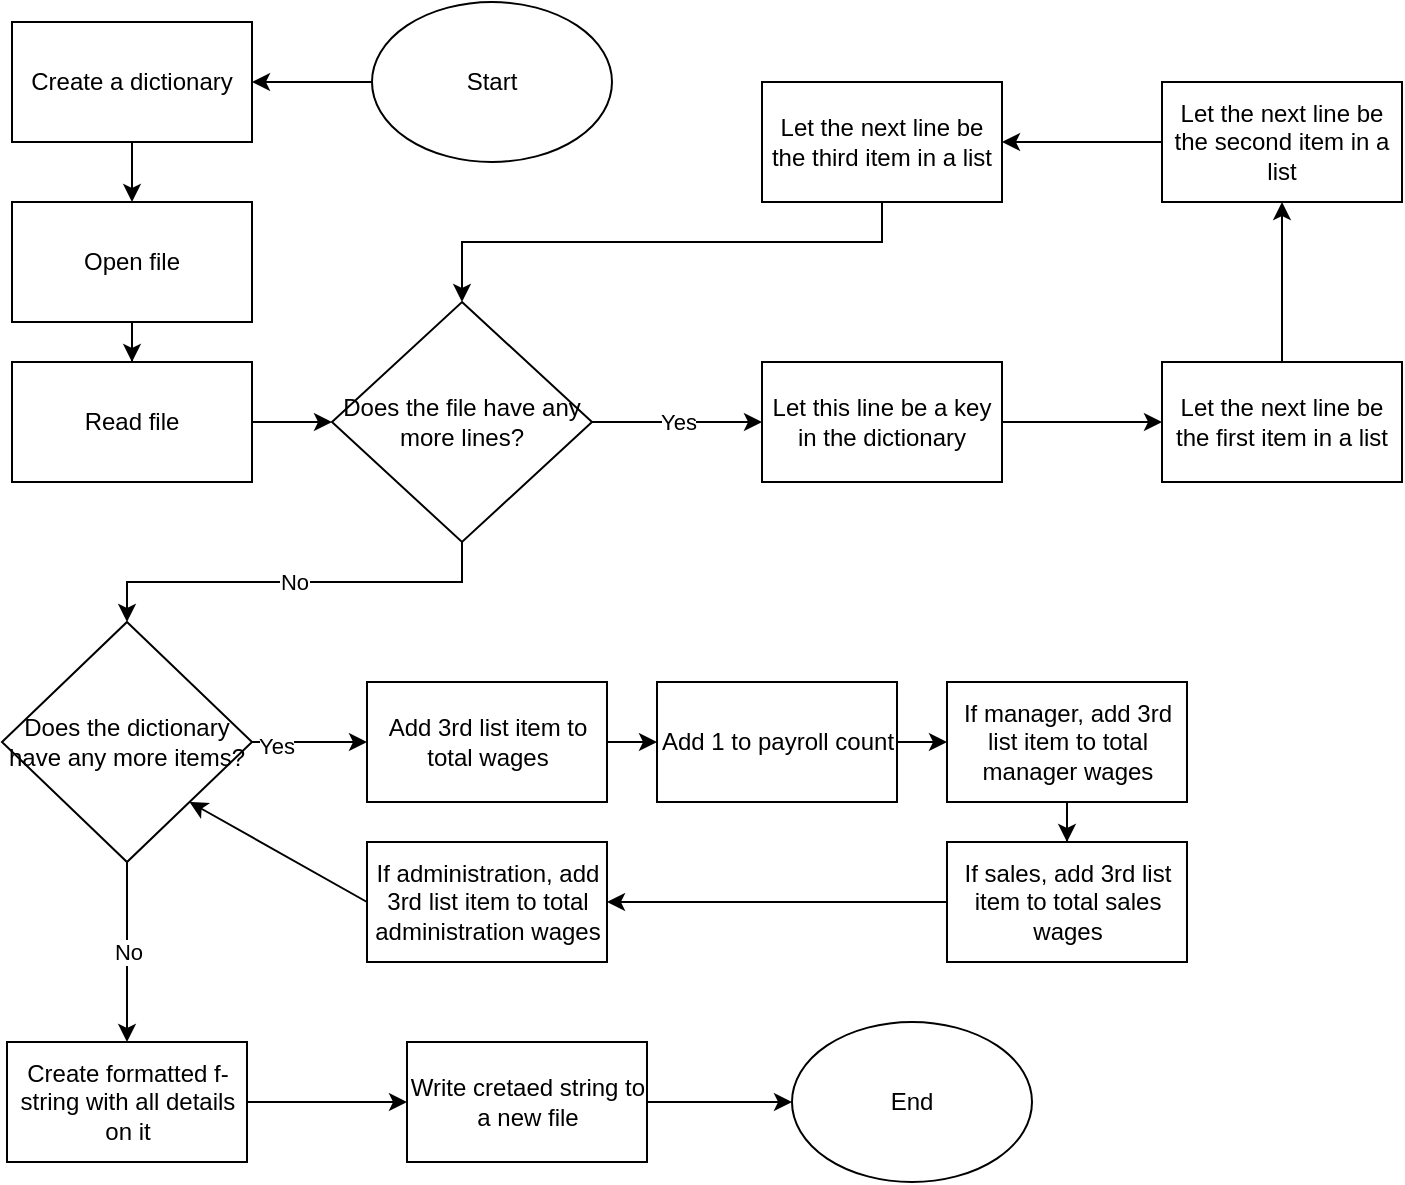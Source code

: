 <mxfile version="22.1.5" type="device">
  <diagram name="Page-1" id="kew3v9ed8BzsvsX9wPct">
    <mxGraphModel dx="1195" dy="652" grid="1" gridSize="10" guides="1" tooltips="1" connect="1" arrows="1" fold="1" page="1" pageScale="1" pageWidth="850" pageHeight="1100" math="0" shadow="0">
      <root>
        <mxCell id="0" />
        <mxCell id="1" parent="0" />
        <mxCell id="4igqI_ggyg1ziFUCglI0-17" value="" style="edgeStyle=orthogonalEdgeStyle;rounded=0;orthogonalLoop=1;jettySize=auto;html=1;" parent="1" source="4igqI_ggyg1ziFUCglI0-1" target="4igqI_ggyg1ziFUCglI0-16" edge="1">
          <mxGeometry relative="1" as="geometry" />
        </mxCell>
        <mxCell id="4igqI_ggyg1ziFUCglI0-1" value="Start" style="ellipse;whiteSpace=wrap;html=1;" parent="1" vertex="1">
          <mxGeometry x="250" y="20" width="120" height="80" as="geometry" />
        </mxCell>
        <mxCell id="4igqI_ggyg1ziFUCglI0-5" value="" style="edgeStyle=orthogonalEdgeStyle;rounded=0;orthogonalLoop=1;jettySize=auto;html=1;" parent="1" source="4igqI_ggyg1ziFUCglI0-2" target="4igqI_ggyg1ziFUCglI0-4" edge="1">
          <mxGeometry relative="1" as="geometry" />
        </mxCell>
        <mxCell id="4igqI_ggyg1ziFUCglI0-2" value="Open file" style="whiteSpace=wrap;html=1;" parent="1" vertex="1">
          <mxGeometry x="70" y="120" width="120" height="60" as="geometry" />
        </mxCell>
        <mxCell id="4igqI_ggyg1ziFUCglI0-7" value="" style="edgeStyle=orthogonalEdgeStyle;rounded=0;orthogonalLoop=1;jettySize=auto;html=1;" parent="1" source="4igqI_ggyg1ziFUCglI0-4" target="4igqI_ggyg1ziFUCglI0-6" edge="1">
          <mxGeometry relative="1" as="geometry" />
        </mxCell>
        <mxCell id="4igqI_ggyg1ziFUCglI0-4" value="Read file" style="whiteSpace=wrap;html=1;" parent="1" vertex="1">
          <mxGeometry x="70" y="200" width="120" height="60" as="geometry" />
        </mxCell>
        <mxCell id="4igqI_ggyg1ziFUCglI0-15" value="Yes" style="edgeStyle=orthogonalEdgeStyle;rounded=0;orthogonalLoop=1;jettySize=auto;html=1;" parent="1" source="4igqI_ggyg1ziFUCglI0-6" target="4igqI_ggyg1ziFUCglI0-14" edge="1">
          <mxGeometry relative="1" as="geometry" />
        </mxCell>
        <mxCell id="_evGZ0kZnJW3w8cRXoGL-3" value="No" style="edgeStyle=orthogonalEdgeStyle;rounded=0;orthogonalLoop=1;jettySize=auto;html=1;exitX=0.5;exitY=1;exitDx=0;exitDy=0;" edge="1" parent="1" source="4igqI_ggyg1ziFUCglI0-6" target="_evGZ0kZnJW3w8cRXoGL-1">
          <mxGeometry relative="1" as="geometry" />
        </mxCell>
        <mxCell id="4igqI_ggyg1ziFUCglI0-6" value="Does the file have any more lines?" style="rhombus;whiteSpace=wrap;html=1;" parent="1" vertex="1">
          <mxGeometry x="230" y="170" width="130" height="120" as="geometry" />
        </mxCell>
        <mxCell id="4igqI_ggyg1ziFUCglI0-20" value="" style="edgeStyle=orthogonalEdgeStyle;rounded=0;orthogonalLoop=1;jettySize=auto;html=1;" parent="1" source="4igqI_ggyg1ziFUCglI0-14" target="4igqI_ggyg1ziFUCglI0-19" edge="1">
          <mxGeometry relative="1" as="geometry" />
        </mxCell>
        <mxCell id="4igqI_ggyg1ziFUCglI0-14" value="Let this line be a key in the dictionary" style="whiteSpace=wrap;html=1;" parent="1" vertex="1">
          <mxGeometry x="445" y="200" width="120" height="60" as="geometry" />
        </mxCell>
        <mxCell id="4igqI_ggyg1ziFUCglI0-18" value="" style="edgeStyle=orthogonalEdgeStyle;rounded=0;orthogonalLoop=1;jettySize=auto;html=1;" parent="1" source="4igqI_ggyg1ziFUCglI0-16" target="4igqI_ggyg1ziFUCglI0-2" edge="1">
          <mxGeometry relative="1" as="geometry" />
        </mxCell>
        <mxCell id="4igqI_ggyg1ziFUCglI0-16" value="Create a dictionary" style="whiteSpace=wrap;html=1;" parent="1" vertex="1">
          <mxGeometry x="70" y="30" width="120" height="60" as="geometry" />
        </mxCell>
        <mxCell id="4igqI_ggyg1ziFUCglI0-22" value="" style="edgeStyle=orthogonalEdgeStyle;rounded=0;orthogonalLoop=1;jettySize=auto;html=1;" parent="1" source="4igqI_ggyg1ziFUCglI0-19" target="4igqI_ggyg1ziFUCglI0-21" edge="1">
          <mxGeometry relative="1" as="geometry" />
        </mxCell>
        <mxCell id="4igqI_ggyg1ziFUCglI0-19" value="Let the next line be the first item in a list" style="whiteSpace=wrap;html=1;" parent="1" vertex="1">
          <mxGeometry x="645" y="200" width="120" height="60" as="geometry" />
        </mxCell>
        <mxCell id="4igqI_ggyg1ziFUCglI0-24" value="" style="edgeStyle=orthogonalEdgeStyle;rounded=0;orthogonalLoop=1;jettySize=auto;html=1;" parent="1" source="4igqI_ggyg1ziFUCglI0-21" target="4igqI_ggyg1ziFUCglI0-23" edge="1">
          <mxGeometry relative="1" as="geometry" />
        </mxCell>
        <mxCell id="4igqI_ggyg1ziFUCglI0-21" value="Let the next line be the second item in a list" style="whiteSpace=wrap;html=1;" parent="1" vertex="1">
          <mxGeometry x="645" y="60" width="120" height="60" as="geometry" />
        </mxCell>
        <mxCell id="4igqI_ggyg1ziFUCglI0-27" value="" style="edgeStyle=orthogonalEdgeStyle;rounded=0;orthogonalLoop=1;jettySize=auto;html=1;entryX=0.5;entryY=0;entryDx=0;entryDy=0;" parent="1" source="4igqI_ggyg1ziFUCglI0-23" target="4igqI_ggyg1ziFUCglI0-6" edge="1">
          <mxGeometry relative="1" as="geometry">
            <Array as="points">
              <mxPoint x="505" y="140" />
              <mxPoint x="295" y="140" />
            </Array>
          </mxGeometry>
        </mxCell>
        <mxCell id="4igqI_ggyg1ziFUCglI0-23" value="Let the next line be the third item in a list" style="whiteSpace=wrap;html=1;" parent="1" vertex="1">
          <mxGeometry x="445" y="60" width="120" height="60" as="geometry" />
        </mxCell>
        <mxCell id="_evGZ0kZnJW3w8cRXoGL-5" value="" style="edgeStyle=orthogonalEdgeStyle;rounded=0;orthogonalLoop=1;jettySize=auto;html=1;exitX=1;exitY=0.5;exitDx=0;exitDy=0;" edge="1" parent="1" source="_evGZ0kZnJW3w8cRXoGL-1" target="_evGZ0kZnJW3w8cRXoGL-4">
          <mxGeometry relative="1" as="geometry">
            <mxPoint x="217.464" y="390.034" as="sourcePoint" />
            <Array as="points" />
          </mxGeometry>
        </mxCell>
        <mxCell id="_evGZ0kZnJW3w8cRXoGL-20" value="Yes" style="edgeLabel;html=1;align=center;verticalAlign=middle;resizable=0;points=[];" vertex="1" connectable="0" parent="_evGZ0kZnJW3w8cRXoGL-5">
          <mxGeometry x="-0.6" y="-2" relative="1" as="geometry">
            <mxPoint as="offset" />
          </mxGeometry>
        </mxCell>
        <mxCell id="_evGZ0kZnJW3w8cRXoGL-19" value="No" style="edgeStyle=orthogonalEdgeStyle;rounded=0;orthogonalLoop=1;jettySize=auto;html=1;" edge="1" parent="1" source="_evGZ0kZnJW3w8cRXoGL-1" target="_evGZ0kZnJW3w8cRXoGL-18">
          <mxGeometry relative="1" as="geometry" />
        </mxCell>
        <mxCell id="_evGZ0kZnJW3w8cRXoGL-1" value="Does the dictionary have any more items?" style="rhombus;whiteSpace=wrap;html=1;" vertex="1" parent="1">
          <mxGeometry x="65" y="330" width="125" height="120" as="geometry" />
        </mxCell>
        <mxCell id="_evGZ0kZnJW3w8cRXoGL-7" value="" style="edgeStyle=orthogonalEdgeStyle;rounded=0;orthogonalLoop=1;jettySize=auto;html=1;" edge="1" parent="1" source="_evGZ0kZnJW3w8cRXoGL-4" target="_evGZ0kZnJW3w8cRXoGL-6">
          <mxGeometry relative="1" as="geometry" />
        </mxCell>
        <mxCell id="_evGZ0kZnJW3w8cRXoGL-4" value="Add 3rd list item to total wages" style="whiteSpace=wrap;html=1;" vertex="1" parent="1">
          <mxGeometry x="247.5" y="360" width="120" height="60" as="geometry" />
        </mxCell>
        <mxCell id="_evGZ0kZnJW3w8cRXoGL-9" value="" style="edgeStyle=orthogonalEdgeStyle;rounded=0;orthogonalLoop=1;jettySize=auto;html=1;" edge="1" parent="1" source="_evGZ0kZnJW3w8cRXoGL-6" target="_evGZ0kZnJW3w8cRXoGL-8">
          <mxGeometry relative="1" as="geometry" />
        </mxCell>
        <mxCell id="_evGZ0kZnJW3w8cRXoGL-6" value="Add 1 to payroll count" style="whiteSpace=wrap;html=1;" vertex="1" parent="1">
          <mxGeometry x="392.5" y="360" width="120" height="60" as="geometry" />
        </mxCell>
        <mxCell id="_evGZ0kZnJW3w8cRXoGL-13" value="" style="edgeStyle=orthogonalEdgeStyle;rounded=0;orthogonalLoop=1;jettySize=auto;html=1;" edge="1" parent="1" source="_evGZ0kZnJW3w8cRXoGL-8" target="_evGZ0kZnJW3w8cRXoGL-12">
          <mxGeometry relative="1" as="geometry" />
        </mxCell>
        <mxCell id="_evGZ0kZnJW3w8cRXoGL-8" value="If manager, add 3rd list item to total manager wages" style="whiteSpace=wrap;html=1;" vertex="1" parent="1">
          <mxGeometry x="537.5" y="360" width="120" height="60" as="geometry" />
        </mxCell>
        <mxCell id="_evGZ0kZnJW3w8cRXoGL-15" value="" style="edgeStyle=orthogonalEdgeStyle;rounded=0;orthogonalLoop=1;jettySize=auto;html=1;" edge="1" parent="1" source="_evGZ0kZnJW3w8cRXoGL-12" target="_evGZ0kZnJW3w8cRXoGL-14">
          <mxGeometry relative="1" as="geometry" />
        </mxCell>
        <mxCell id="_evGZ0kZnJW3w8cRXoGL-12" value="If sales, add 3rd list item to total sales wages" style="whiteSpace=wrap;html=1;" vertex="1" parent="1">
          <mxGeometry x="537.5" y="440" width="120" height="60" as="geometry" />
        </mxCell>
        <mxCell id="_evGZ0kZnJW3w8cRXoGL-14" value="If administration, add 3rd list item to total administration wages" style="whiteSpace=wrap;html=1;" vertex="1" parent="1">
          <mxGeometry x="247.5" y="440" width="120" height="60" as="geometry" />
        </mxCell>
        <mxCell id="_evGZ0kZnJW3w8cRXoGL-17" value="" style="endArrow=classic;html=1;rounded=0;exitX=0;exitY=0.5;exitDx=0;exitDy=0;entryX=1;entryY=1;entryDx=0;entryDy=0;" edge="1" parent="1" source="_evGZ0kZnJW3w8cRXoGL-14" target="_evGZ0kZnJW3w8cRXoGL-1">
          <mxGeometry width="50" height="50" relative="1" as="geometry">
            <mxPoint x="377.5" y="480" as="sourcePoint" />
            <mxPoint x="187.5" y="420" as="targetPoint" />
          </mxGeometry>
        </mxCell>
        <mxCell id="_evGZ0kZnJW3w8cRXoGL-22" value="" style="edgeStyle=orthogonalEdgeStyle;rounded=0;orthogonalLoop=1;jettySize=auto;html=1;" edge="1" parent="1" source="_evGZ0kZnJW3w8cRXoGL-18" target="_evGZ0kZnJW3w8cRXoGL-21">
          <mxGeometry relative="1" as="geometry" />
        </mxCell>
        <mxCell id="_evGZ0kZnJW3w8cRXoGL-18" value="Create formatted f-string with all details on it" style="whiteSpace=wrap;html=1;" vertex="1" parent="1">
          <mxGeometry x="67.5" y="540" width="120" height="60" as="geometry" />
        </mxCell>
        <mxCell id="_evGZ0kZnJW3w8cRXoGL-24" value="" style="edgeStyle=orthogonalEdgeStyle;rounded=0;orthogonalLoop=1;jettySize=auto;html=1;" edge="1" parent="1" source="_evGZ0kZnJW3w8cRXoGL-21" target="_evGZ0kZnJW3w8cRXoGL-23">
          <mxGeometry relative="1" as="geometry" />
        </mxCell>
        <mxCell id="_evGZ0kZnJW3w8cRXoGL-21" value="Write cretaed string to a new file" style="whiteSpace=wrap;html=1;" vertex="1" parent="1">
          <mxGeometry x="267.5" y="540" width="120" height="60" as="geometry" />
        </mxCell>
        <mxCell id="_evGZ0kZnJW3w8cRXoGL-23" value="End" style="ellipse;whiteSpace=wrap;html=1;" vertex="1" parent="1">
          <mxGeometry x="460" y="530" width="120" height="80" as="geometry" />
        </mxCell>
      </root>
    </mxGraphModel>
  </diagram>
</mxfile>
